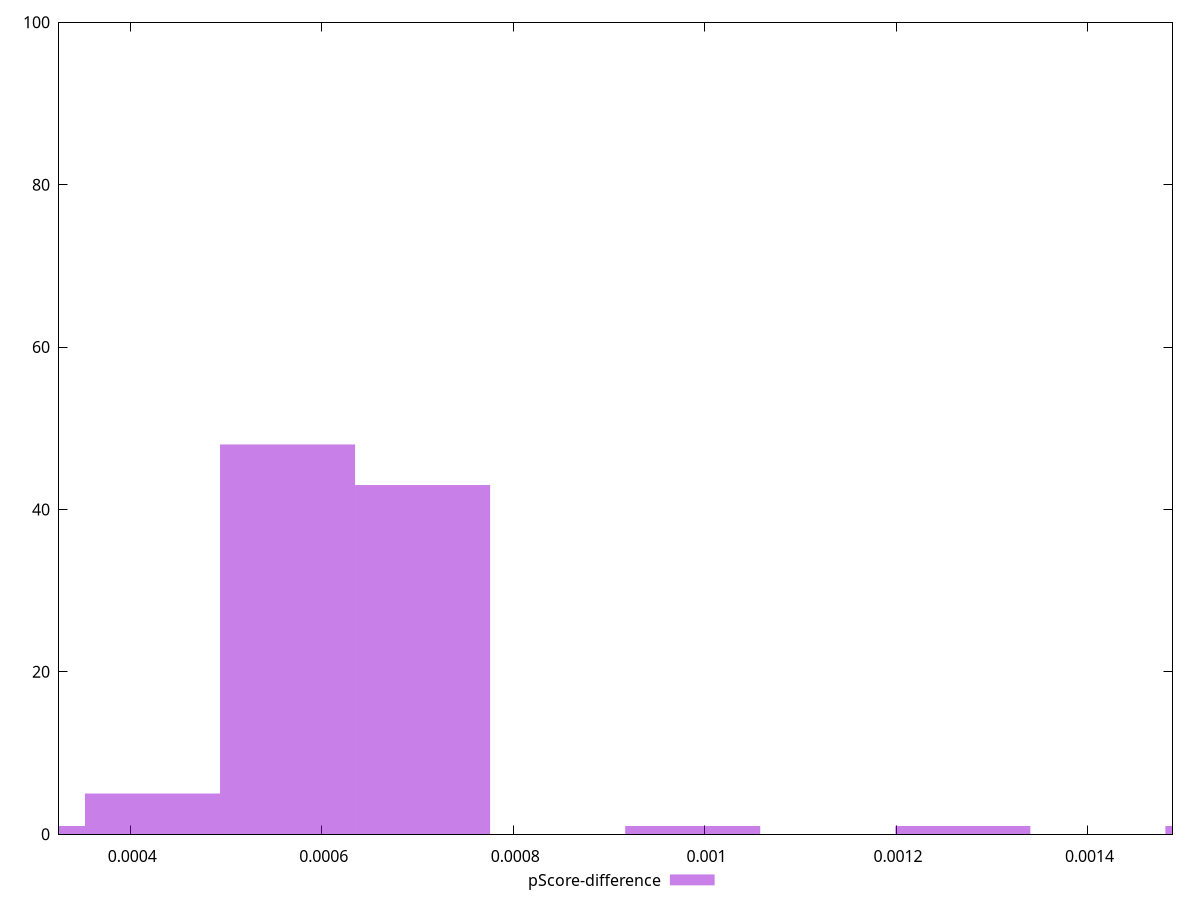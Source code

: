 reset

$pScoreDifference <<EOF
0.000282161861479656 1
0.000564323722959312 48
0.000423242792219484 5
0.00070540465369914 43
0.000987566515178796 1
0.001551890238138108 1
0.0012697283766584522 1
EOF

set key outside below
set boxwidth 0.000141080930739828
set xrange [0.00032556475434974974:0.001488782695155788]
set yrange [0:100]
set trange [0:100]
set style fill transparent solid 0.5 noborder
set terminal svg size 640, 490 enhanced background rgb 'white'
set output "report_00009_2021-02-08T22-37-41.559Z/largest-contentful-paint/samples/pages+cached/pScore-difference/histogram.svg"

plot $pScoreDifference title "pScore-difference" with boxes

reset
